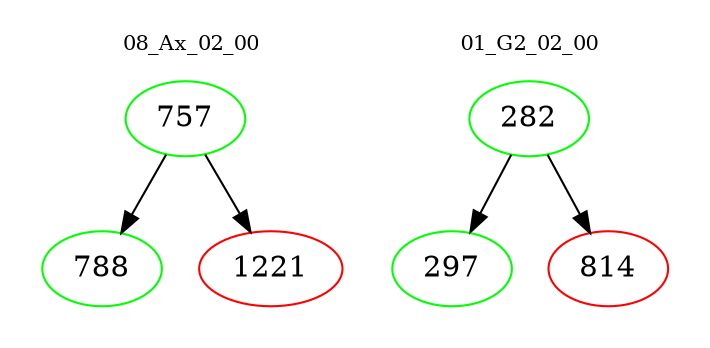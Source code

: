 digraph{
subgraph cluster_0 {
color = white
label = "08_Ax_02_00";
fontsize=10;
T0_757 [label="757", color="green"]
T0_757 -> T0_788 [color="black"]
T0_788 [label="788", color="green"]
T0_757 -> T0_1221 [color="black"]
T0_1221 [label="1221", color="red"]
}
subgraph cluster_1 {
color = white
label = "01_G2_02_00";
fontsize=10;
T1_282 [label="282", color="green"]
T1_282 -> T1_297 [color="black"]
T1_297 [label="297", color="green"]
T1_282 -> T1_814 [color="black"]
T1_814 [label="814", color="red"]
}
}
